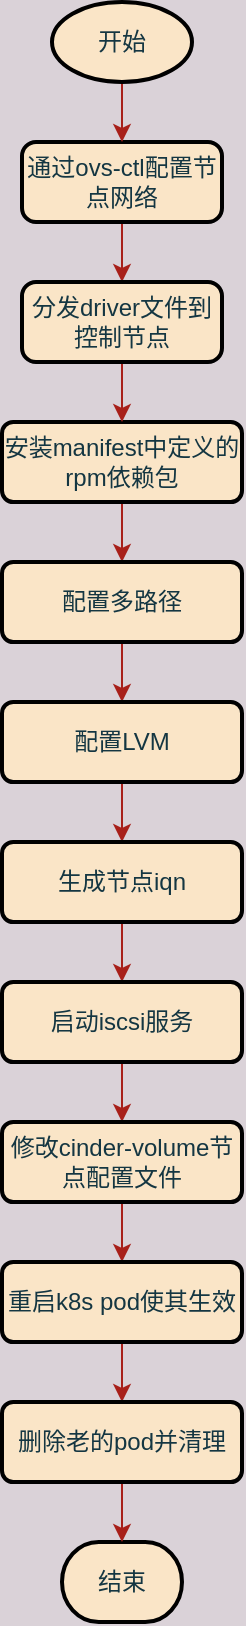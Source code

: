 <mxfile version="13.6.5">
    <diagram id="17dlAU91j1O3TMBJHrJY" name="第 1 页">
        <mxGraphModel dx="1053" dy="612" grid="1" gridSize="10" guides="1" tooltips="1" connect="1" arrows="1" fold="1" page="1" pageScale="1" pageWidth="827" pageHeight="1169" background="#DAD2D8" math="0" shadow="0">
            <root>
                <mxCell id="0"/>
                <mxCell id="1" parent="0"/>
                <mxCell id="26" value="" style="edgeStyle=orthogonalEdgeStyle;curved=0;rounded=1;sketch=0;orthogonalLoop=1;jettySize=auto;html=1;strokeColor=#A8201A;fillColor=#FAE5C7;fontColor=#143642;" edge="1" parent="1" source="2" target="25">
                    <mxGeometry relative="1" as="geometry"/>
                </mxCell>
                <mxCell id="2" value="通过ovs-ctl配置节点网络" style="rounded=1;whiteSpace=wrap;html=1;absoluteArcSize=1;arcSize=14;strokeWidth=2;sketch=0;fillColor=#FAE5C7;fontColor=#143642;" vertex="1" parent="1">
                    <mxGeometry x="270" y="140" width="100" height="40" as="geometry"/>
                </mxCell>
                <mxCell id="11" value="" style="edgeStyle=orthogonalEdgeStyle;curved=0;rounded=1;sketch=0;orthogonalLoop=1;jettySize=auto;html=1;strokeColor=#A8201A;fillColor=#FAE5C7;fontColor=#143642;" edge="1" parent="1" source="5" target="10">
                    <mxGeometry relative="1" as="geometry"/>
                </mxCell>
                <mxCell id="5" value="安装manifest中定义的rpm依赖包" style="whiteSpace=wrap;html=1;rounded=1;fontColor=#143642;strokeWidth=2;fillColor=#FAE5C7;arcSize=14;sketch=0;" vertex="1" parent="1">
                    <mxGeometry x="260" y="280" width="120" height="40" as="geometry"/>
                </mxCell>
                <mxCell id="9" style="edgeStyle=orthogonalEdgeStyle;curved=0;rounded=1;sketch=0;orthogonalLoop=1;jettySize=auto;html=1;entryX=0.5;entryY=0;entryDx=0;entryDy=0;strokeColor=#A8201A;fillColor=#FAE5C7;fontColor=#143642;" edge="1" parent="1" source="7" target="2">
                    <mxGeometry relative="1" as="geometry"/>
                </mxCell>
                <mxCell id="7" value="开始" style="strokeWidth=2;html=1;shape=mxgraph.flowchart.start_1;whiteSpace=wrap;rounded=0;sketch=0;fillColor=#FAE5C7;fontColor=#143642;" vertex="1" parent="1">
                    <mxGeometry x="285" y="70" width="70" height="40" as="geometry"/>
                </mxCell>
                <mxCell id="13" value="" style="edgeStyle=orthogonalEdgeStyle;curved=0;rounded=1;sketch=0;orthogonalLoop=1;jettySize=auto;html=1;strokeColor=#A8201A;fillColor=#FAE5C7;fontColor=#143642;" edge="1" parent="1" source="10" target="12">
                    <mxGeometry relative="1" as="geometry"/>
                </mxCell>
                <mxCell id="10" value="配置多路径" style="whiteSpace=wrap;html=1;rounded=1;fontColor=#143642;strokeWidth=2;fillColor=#FAE5C7;arcSize=14;sketch=0;" vertex="1" parent="1">
                    <mxGeometry x="260" y="350" width="120" height="40" as="geometry"/>
                </mxCell>
                <mxCell id="16" value="" style="edgeStyle=orthogonalEdgeStyle;curved=0;rounded=1;sketch=0;orthogonalLoop=1;jettySize=auto;html=1;strokeColor=#A8201A;fillColor=#FAE5C7;fontColor=#143642;" edge="1" parent="1" source="12" target="15">
                    <mxGeometry relative="1" as="geometry"/>
                </mxCell>
                <mxCell id="12" value="配置LVM" style="whiteSpace=wrap;html=1;rounded=1;fontColor=#143642;strokeWidth=2;fillColor=#FAE5C7;arcSize=14;sketch=0;" vertex="1" parent="1">
                    <mxGeometry x="260" y="420" width="120" height="40" as="geometry"/>
                </mxCell>
                <mxCell id="18" value="" style="edgeStyle=orthogonalEdgeStyle;curved=0;rounded=1;sketch=0;orthogonalLoop=1;jettySize=auto;html=1;strokeColor=#A8201A;fillColor=#FAE5C7;fontColor=#143642;" edge="1" parent="1" source="15" target="17">
                    <mxGeometry relative="1" as="geometry"/>
                </mxCell>
                <mxCell id="15" value="生成节点iqn" style="whiteSpace=wrap;html=1;rounded=1;fontColor=#143642;strokeWidth=2;fillColor=#FAE5C7;arcSize=14;sketch=0;" vertex="1" parent="1">
                    <mxGeometry x="260" y="490" width="120" height="40" as="geometry"/>
                </mxCell>
                <mxCell id="20" value="" style="edgeStyle=orthogonalEdgeStyle;curved=0;rounded=1;sketch=0;orthogonalLoop=1;jettySize=auto;html=1;strokeColor=#A8201A;fillColor=#FAE5C7;fontColor=#143642;" edge="1" parent="1" source="17" target="19">
                    <mxGeometry relative="1" as="geometry"/>
                </mxCell>
                <mxCell id="17" value="启动iscsi服务" style="whiteSpace=wrap;html=1;rounded=1;fontColor=#143642;strokeWidth=2;fillColor=#FAE5C7;arcSize=14;sketch=0;" vertex="1" parent="1">
                    <mxGeometry x="260" y="560" width="120" height="40" as="geometry"/>
                </mxCell>
                <mxCell id="22" value="" style="edgeStyle=orthogonalEdgeStyle;curved=0;rounded=1;sketch=0;orthogonalLoop=1;jettySize=auto;html=1;strokeColor=#A8201A;fillColor=#FAE5C7;fontColor=#143642;" edge="1" parent="1" source="19" target="21">
                    <mxGeometry relative="1" as="geometry"/>
                </mxCell>
                <mxCell id="19" value="修改cinder-volume节点配置文件" style="whiteSpace=wrap;html=1;rounded=1;fontColor=#143642;strokeWidth=2;fillColor=#FAE5C7;arcSize=14;sketch=0;" vertex="1" parent="1">
                    <mxGeometry x="260" y="630" width="120" height="40" as="geometry"/>
                </mxCell>
                <mxCell id="35" value="" style="edgeStyle=orthogonalEdgeStyle;curved=0;rounded=1;sketch=0;orthogonalLoop=1;jettySize=auto;html=1;strokeColor=#A8201A;fillColor=#FAE5C7;fontColor=#143642;" edge="1" parent="1" source="21" target="34">
                    <mxGeometry relative="1" as="geometry"/>
                </mxCell>
                <mxCell id="21" value="重启k8s pod使其生效" style="whiteSpace=wrap;html=1;rounded=1;fontColor=#143642;strokeWidth=2;fillColor=#FAE5C7;arcSize=14;sketch=0;" vertex="1" parent="1">
                    <mxGeometry x="260" y="700" width="120" height="40" as="geometry"/>
                </mxCell>
                <mxCell id="27" value="" style="edgeStyle=orthogonalEdgeStyle;curved=0;rounded=1;sketch=0;orthogonalLoop=1;jettySize=auto;html=1;strokeColor=#A8201A;fillColor=#FAE5C7;fontColor=#143642;" edge="1" parent="1" source="25" target="5">
                    <mxGeometry relative="1" as="geometry"/>
                </mxCell>
                <mxCell id="25" value="分发driver文件到控制节点" style="rounded=1;whiteSpace=wrap;html=1;absoluteArcSize=1;arcSize=14;strokeWidth=2;sketch=0;fillColor=#FAE5C7;fontColor=#143642;" vertex="1" parent="1">
                    <mxGeometry x="270" y="210" width="100" height="40" as="geometry"/>
                </mxCell>
                <mxCell id="31" value="结束" style="strokeWidth=2;html=1;shape=mxgraph.flowchart.terminator;whiteSpace=wrap;rounded=0;sketch=0;fillColor=#FAE5C7;fontColor=#143642;" vertex="1" parent="1">
                    <mxGeometry x="290" y="840" width="60" height="40" as="geometry"/>
                </mxCell>
                <mxCell id="36" value="" style="edgeStyle=orthogonalEdgeStyle;curved=0;rounded=1;sketch=0;orthogonalLoop=1;jettySize=auto;html=1;strokeColor=#A8201A;fillColor=#FAE5C7;fontColor=#143642;" edge="1" parent="1" source="34" target="31">
                    <mxGeometry relative="1" as="geometry"/>
                </mxCell>
                <mxCell id="34" value="删除老的pod并清理" style="whiteSpace=wrap;html=1;rounded=1;fontColor=#143642;strokeWidth=2;fillColor=#FAE5C7;arcSize=14;sketch=0;" vertex="1" parent="1">
                    <mxGeometry x="260" y="770" width="120" height="40" as="geometry"/>
                </mxCell>
            </root>
        </mxGraphModel>
    </diagram>
</mxfile>